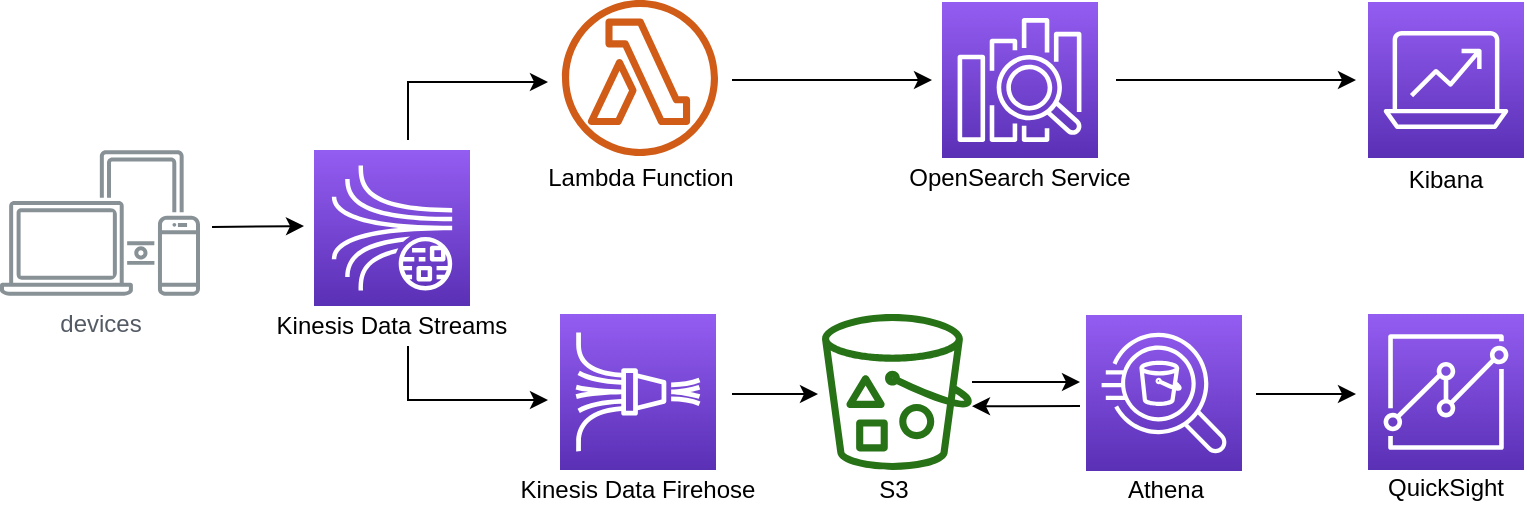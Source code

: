 <mxfile version="20.8.16" type="device"><diagram id="3QbCIdihdt1N7X6W20PU" name="Page-1"><mxGraphModel dx="1100" dy="985" grid="1" gridSize="10" guides="1" tooltips="1" connect="1" arrows="1" fold="1" page="1" pageScale="1" pageWidth="1169" pageHeight="827" math="0" shadow="0"><root><mxCell id="0"/><mxCell id="1" parent="0"/><mxCell id="63rd9jEUF21_heg3xeiL-18" style="edgeStyle=none;rounded=0;orthogonalLoop=1;jettySize=auto;html=1;" parent="1" edge="1"><mxGeometry relative="1" as="geometry"><mxPoint x="332" y="427" as="targetPoint"/><mxPoint x="286" y="427.5" as="sourcePoint"/></mxGeometry></mxCell><mxCell id="63rd9jEUF21_heg3xeiL-9" value="devices" style="outlineConnect=0;gradientColor=none;fontColor=#545B64;strokeColor=none;fillColor=#879196;dashed=0;verticalLabelPosition=bottom;verticalAlign=top;align=center;html=1;fontSize=12;fontStyle=0;aspect=fixed;shape=mxgraph.aws4.illustration_devices;pointerEvents=1" parent="1" vertex="1"><mxGeometry x="180" y="389" width="100" height="73" as="geometry"/></mxCell><mxCell id="NJmiNB0gf_llyTPR19Bo-90" style="edgeStyle=orthogonalEdgeStyle;rounded=0;orthogonalLoop=1;jettySize=auto;html=1;" parent="1" source="63rd9jEUF21_heg3xeiL-27" edge="1"><mxGeometry relative="1" as="geometry"><mxPoint x="454" y="514" as="targetPoint"/><Array as="points"><mxPoint x="384" y="514"/></Array></mxGeometry></mxCell><mxCell id="NJmiNB0gf_llyTPR19Bo-89" style="edgeStyle=orthogonalEdgeStyle;rounded=0;orthogonalLoop=1;jettySize=auto;html=1;" parent="1" edge="1"><mxGeometry relative="1" as="geometry"><mxPoint x="384" y="384" as="sourcePoint"/><mxPoint x="454" y="355" as="targetPoint"/><Array as="points"><mxPoint x="384" y="384"/><mxPoint x="384" y="355"/></Array></mxGeometry></mxCell><mxCell id="NJmiNB0gf_llyTPR19Bo-94" value="" style="group" parent="1" vertex="1" connectable="0"><mxGeometry x="316" y="389" width="120" height="98" as="geometry"/></mxCell><mxCell id="63rd9jEUF21_heg3xeiL-27" value="Kinesis Data Streams" style="text;html=1;strokeColor=none;fillColor=none;align=center;verticalAlign=middle;whiteSpace=wrap;rounded=0;" parent="NJmiNB0gf_llyTPR19Bo-94" vertex="1"><mxGeometry y="78" width="120" height="20" as="geometry"/></mxCell><mxCell id="63rd9jEUF21_heg3xeiL-30" value="" style="outlineConnect=0;fontColor=#232F3E;gradientColor=#945DF2;gradientDirection=north;fillColor=#5A30B5;strokeColor=#ffffff;dashed=0;verticalLabelPosition=bottom;verticalAlign=top;align=center;html=1;fontSize=12;fontStyle=0;aspect=fixed;shape=mxgraph.aws4.resourceIcon;resIcon=mxgraph.aws4.kinesis_data_streams;" parent="NJmiNB0gf_llyTPR19Bo-94" vertex="1"><mxGeometry x="21" width="78" height="78" as="geometry"/></mxCell><mxCell id="NJmiNB0gf_llyTPR19Bo-97" value="" style="group" parent="1" vertex="1" connectable="0"><mxGeometry x="434" y="471" width="508" height="98" as="geometry"/></mxCell><mxCell id="NJmiNB0gf_llyTPR19Bo-37" value="" style="group" parent="NJmiNB0gf_llyTPR19Bo-97" vertex="1" connectable="0"><mxGeometry width="130" height="98" as="geometry"/></mxCell><mxCell id="63rd9jEUF21_heg3xeiL-10" value="" style="outlineConnect=0;fontColor=#232F3E;gradientColor=#945DF2;gradientDirection=north;fillColor=#5A30B5;strokeColor=#ffffff;dashed=0;verticalLabelPosition=bottom;verticalAlign=top;align=center;html=1;fontSize=12;fontStyle=0;aspect=fixed;shape=mxgraph.aws4.resourceIcon;resIcon=mxgraph.aws4.kinesis_data_firehose;" parent="NJmiNB0gf_llyTPR19Bo-37" vertex="1"><mxGeometry x="26" width="78" height="78" as="geometry"/></mxCell><mxCell id="63rd9jEUF21_heg3xeiL-32" value="Kinesis Data Firehose" style="text;html=1;strokeColor=none;fillColor=none;align=center;verticalAlign=middle;whiteSpace=wrap;rounded=0;" parent="NJmiNB0gf_llyTPR19Bo-37" vertex="1"><mxGeometry y="78" width="130" height="20" as="geometry"/></mxCell><mxCell id="NJmiNB0gf_llyTPR19Bo-96" value="" style="group" parent="NJmiNB0gf_llyTPR19Bo-97" vertex="1" connectable="0"><mxGeometry x="112" width="396" height="98" as="geometry"/></mxCell><mxCell id="63rd9jEUF21_heg3xeiL-21" style="edgeStyle=none;rounded=0;orthogonalLoop=1;jettySize=auto;html=1;" parent="NJmiNB0gf_llyTPR19Bo-96" edge="1"><mxGeometry relative="1" as="geometry"><mxPoint x="120" y="34.01" as="sourcePoint"/><mxPoint x="174" y="34" as="targetPoint"/></mxGeometry></mxCell><mxCell id="63rd9jEUF21_heg3xeiL-11" value="" style="outlineConnect=0;fontColor=#232F3E;gradientColor=none;fillColor=#277116;strokeColor=none;dashed=0;verticalLabelPosition=bottom;verticalAlign=top;align=center;html=1;fontSize=12;fontStyle=0;aspect=fixed;pointerEvents=1;shape=mxgraph.aws4.bucket_with_objects;" parent="NJmiNB0gf_llyTPR19Bo-96" vertex="1"><mxGeometry x="45" width="75" height="78" as="geometry"/></mxCell><mxCell id="63rd9jEUF21_heg3xeiL-20" style="edgeStyle=none;rounded=0;orthogonalLoop=1;jettySize=auto;html=1;" parent="NJmiNB0gf_llyTPR19Bo-96" edge="1"><mxGeometry relative="1" as="geometry"><mxPoint y="40" as="sourcePoint"/><mxPoint x="43" y="40" as="targetPoint"/></mxGeometry></mxCell><mxCell id="63rd9jEUF21_heg3xeiL-43" style="edgeStyle=none;rounded=0;orthogonalLoop=1;jettySize=auto;html=1;" parent="NJmiNB0gf_llyTPR19Bo-96" edge="1"><mxGeometry relative="1" as="geometry"><mxPoint x="174" y="46" as="sourcePoint"/><mxPoint x="120" y="46.116" as="targetPoint"/></mxGeometry></mxCell><mxCell id="63rd9jEUF21_heg3xeiL-22" style="edgeStyle=none;rounded=0;orthogonalLoop=1;jettySize=auto;html=1;" parent="NJmiNB0gf_llyTPR19Bo-96" edge="1"><mxGeometry relative="1" as="geometry"><mxPoint x="262" y="40" as="sourcePoint"/><mxPoint x="312" y="40" as="targetPoint"/></mxGeometry></mxCell><mxCell id="63rd9jEUF21_heg3xeiL-34" value="S3" style="text;html=1;strokeColor=none;fillColor=none;align=center;verticalAlign=middle;whiteSpace=wrap;rounded=0;" parent="NJmiNB0gf_llyTPR19Bo-96" vertex="1"><mxGeometry x="66" y="78" width="30" height="20" as="geometry"/></mxCell><mxCell id="NJmiNB0gf_llyTPR19Bo-40" value="" style="group" parent="NJmiNB0gf_llyTPR19Bo-96" vertex="1" connectable="0"><mxGeometry x="177" y="0.5" width="78" height="97.5" as="geometry"/></mxCell><mxCell id="63rd9jEUF21_heg3xeiL-12" value="" style="outlineConnect=0;fontColor=#232F3E;gradientColor=#945DF2;gradientDirection=north;fillColor=#5A30B5;strokeColor=#ffffff;dashed=0;verticalLabelPosition=bottom;verticalAlign=top;align=center;html=1;fontSize=12;fontStyle=0;aspect=fixed;shape=mxgraph.aws4.resourceIcon;resIcon=mxgraph.aws4.athena;" parent="NJmiNB0gf_llyTPR19Bo-40" vertex="1"><mxGeometry width="78" height="78" as="geometry"/></mxCell><mxCell id="63rd9jEUF21_heg3xeiL-35" value="Athena" style="text;html=1;strokeColor=none;fillColor=none;align=center;verticalAlign=middle;whiteSpace=wrap;rounded=0;" parent="NJmiNB0gf_llyTPR19Bo-40" vertex="1"><mxGeometry x="10" y="77.5" width="60" height="20" as="geometry"/></mxCell><mxCell id="NJmiNB0gf_llyTPR19Bo-41" value="" style="group" parent="NJmiNB0gf_llyTPR19Bo-96" vertex="1" connectable="0"><mxGeometry x="318" width="78" height="97" as="geometry"/></mxCell><mxCell id="63rd9jEUF21_heg3xeiL-13" value="" style="outlineConnect=0;fontColor=#232F3E;gradientColor=#945DF2;gradientDirection=north;fillColor=#5A30B5;strokeColor=#ffffff;dashed=0;verticalLabelPosition=bottom;verticalAlign=top;align=center;html=1;fontSize=12;fontStyle=0;aspect=fixed;shape=mxgraph.aws4.resourceIcon;resIcon=mxgraph.aws4.quicksight;" parent="NJmiNB0gf_llyTPR19Bo-41" vertex="1"><mxGeometry width="78" height="78" as="geometry"/></mxCell><mxCell id="63rd9jEUF21_heg3xeiL-38" value="QuickSight" style="text;html=1;strokeColor=none;fillColor=none;align=center;verticalAlign=middle;whiteSpace=wrap;rounded=0;" parent="NJmiNB0gf_llyTPR19Bo-41" vertex="1"><mxGeometry x="9" y="77" width="60" height="20" as="geometry"/></mxCell><mxCell id="NJmiNB0gf_llyTPR19Bo-98" value="" style="group" parent="1" vertex="1" connectable="0"><mxGeometry x="447.5" y="314" width="494.5" height="100" as="geometry"/></mxCell><mxCell id="63rd9jEUF21_heg3xeiL-26" style="edgeStyle=none;rounded=0;orthogonalLoop=1;jettySize=auto;html=1;" parent="NJmiNB0gf_llyTPR19Bo-98" edge="1"><mxGeometry relative="1" as="geometry"><mxPoint x="410.5" y="40" as="targetPoint"/><mxPoint x="290.5" y="40" as="sourcePoint"/></mxGeometry></mxCell><mxCell id="63rd9jEUF21_heg3xeiL-25" value="" style="edgeStyle=none;rounded=0;orthogonalLoop=1;jettySize=auto;html=1;" parent="NJmiNB0gf_llyTPR19Bo-98" edge="1"><mxGeometry relative="1" as="geometry"><mxPoint x="198.5" y="40" as="targetPoint"/><mxPoint x="98.5" y="40" as="sourcePoint"/></mxGeometry></mxCell><mxCell id="NJmiNB0gf_llyTPR19Bo-45" value="" style="group" parent="NJmiNB0gf_llyTPR19Bo-98" vertex="1" connectable="0"><mxGeometry width="105" height="99" as="geometry"/></mxCell><mxCell id="63rd9jEUF21_heg3xeiL-15" value="" style="outlineConnect=0;fontColor=#232F3E;gradientColor=none;fillColor=#D05C17;strokeColor=none;dashed=0;verticalLabelPosition=bottom;verticalAlign=top;align=center;html=1;fontSize=12;fontStyle=0;aspect=fixed;pointerEvents=1;shape=mxgraph.aws4.lambda_function;" parent="NJmiNB0gf_llyTPR19Bo-45" vertex="1"><mxGeometry x="13.5" width="78" height="78" as="geometry"/></mxCell><mxCell id="63rd9jEUF21_heg3xeiL-40" value="Lambda Function" style="text;html=1;strokeColor=none;fillColor=none;align=center;verticalAlign=middle;whiteSpace=wrap;rounded=0;" parent="NJmiNB0gf_llyTPR19Bo-45" vertex="1"><mxGeometry y="79" width="105" height="20" as="geometry"/></mxCell><mxCell id="NJmiNB0gf_llyTPR19Bo-47" value="" style="group" parent="NJmiNB0gf_llyTPR19Bo-98" vertex="1" connectable="0"><mxGeometry x="180.5" y="1" width="130" height="98" as="geometry"/></mxCell><mxCell id="63rd9jEUF21_heg3xeiL-16" value="" style="outlineConnect=0;fontColor=#232F3E;gradientColor=#945DF2;gradientDirection=north;fillColor=#5A30B5;strokeColor=#ffffff;dashed=0;verticalLabelPosition=bottom;verticalAlign=top;align=center;html=1;fontSize=12;fontStyle=0;aspect=fixed;shape=mxgraph.aws4.resourceIcon;resIcon=mxgraph.aws4.elasticsearch_service;" parent="NJmiNB0gf_llyTPR19Bo-47" vertex="1"><mxGeometry x="23" width="78" height="78" as="geometry"/></mxCell><mxCell id="63rd9jEUF21_heg3xeiL-37" value="OpenSearch Service" style="text;html=1;strokeColor=none;fillColor=none;align=center;verticalAlign=middle;whiteSpace=wrap;rounded=0;" parent="NJmiNB0gf_llyTPR19Bo-47" vertex="1"><mxGeometry x="-3" y="78" width="130" height="20" as="geometry"/></mxCell><mxCell id="NJmiNB0gf_llyTPR19Bo-48" value="" style="group" parent="NJmiNB0gf_llyTPR19Bo-98" vertex="1" connectable="0"><mxGeometry x="416.5" y="1" width="78" height="99" as="geometry"/></mxCell><mxCell id="63rd9jEUF21_heg3xeiL-17" value="" style="outlineConnect=0;fontColor=#232F3E;gradientColor=#945DF2;gradientDirection=north;fillColor=#5A30B5;strokeColor=#ffffff;dashed=0;verticalLabelPosition=bottom;verticalAlign=top;align=center;html=1;fontSize=12;fontStyle=0;aspect=fixed;shape=mxgraph.aws4.resourceIcon;resIcon=mxgraph.aws4.analytics;" parent="NJmiNB0gf_llyTPR19Bo-48" vertex="1"><mxGeometry width="78" height="78" as="geometry"/></mxCell><mxCell id="63rd9jEUF21_heg3xeiL-39" value="Kibana" style="text;html=1;strokeColor=none;fillColor=none;align=center;verticalAlign=middle;whiteSpace=wrap;rounded=0;" parent="NJmiNB0gf_llyTPR19Bo-48" vertex="1"><mxGeometry x="9" y="79" width="60" height="20" as="geometry"/></mxCell></root></mxGraphModel></diagram></mxfile>